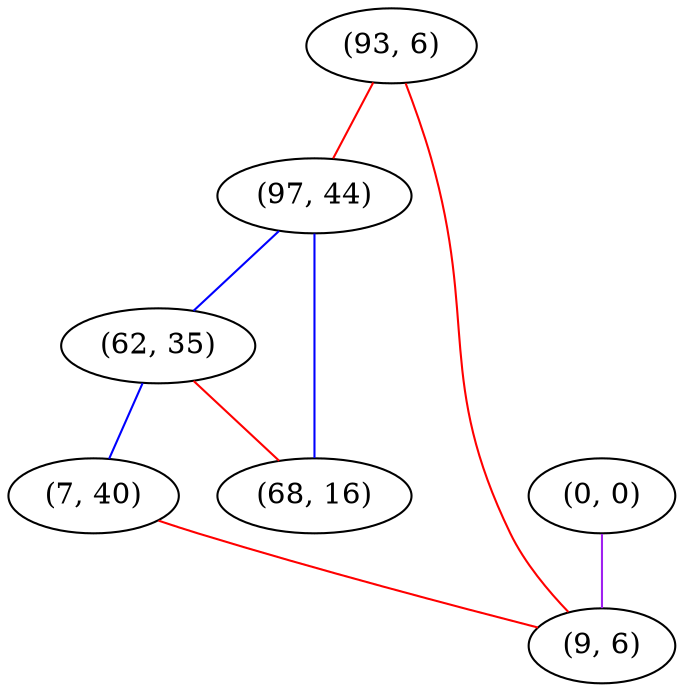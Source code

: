 graph "" {
"(93, 6)";
"(0, 0)";
"(97, 44)";
"(62, 35)";
"(7, 40)";
"(68, 16)";
"(9, 6)";
"(93, 6)" -- "(9, 6)"  [color=red, key=0, weight=1];
"(93, 6)" -- "(97, 44)"  [color=red, key=0, weight=1];
"(0, 0)" -- "(9, 6)"  [color=purple, key=0, weight=4];
"(97, 44)" -- "(62, 35)"  [color=blue, key=0, weight=3];
"(97, 44)" -- "(68, 16)"  [color=blue, key=0, weight=3];
"(62, 35)" -- "(7, 40)"  [color=blue, key=0, weight=3];
"(62, 35)" -- "(68, 16)"  [color=red, key=0, weight=1];
"(7, 40)" -- "(9, 6)"  [color=red, key=0, weight=1];
}

